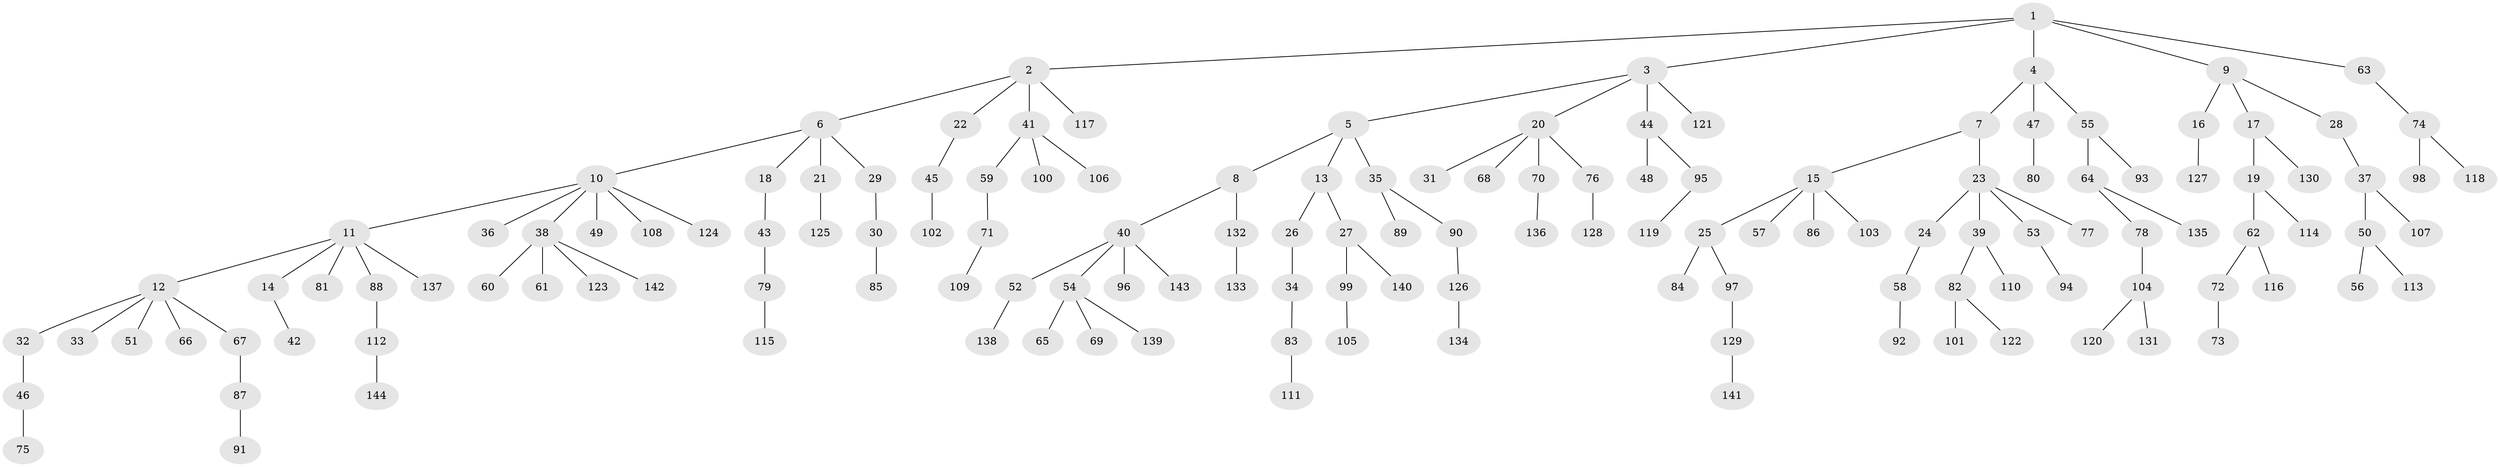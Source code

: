 // coarse degree distribution, {5: 0.0673076923076923, 4: 0.0673076923076923, 6: 0.009615384615384616, 10: 0.009615384615384616, 3: 0.028846153846153848, 2: 0.25961538461538464, 1: 0.5480769230769231, 7: 0.009615384615384616}
// Generated by graph-tools (version 1.1) at 2025/52/02/27/25 19:52:09]
// undirected, 144 vertices, 143 edges
graph export_dot {
graph [start="1"]
  node [color=gray90,style=filled];
  1;
  2;
  3;
  4;
  5;
  6;
  7;
  8;
  9;
  10;
  11;
  12;
  13;
  14;
  15;
  16;
  17;
  18;
  19;
  20;
  21;
  22;
  23;
  24;
  25;
  26;
  27;
  28;
  29;
  30;
  31;
  32;
  33;
  34;
  35;
  36;
  37;
  38;
  39;
  40;
  41;
  42;
  43;
  44;
  45;
  46;
  47;
  48;
  49;
  50;
  51;
  52;
  53;
  54;
  55;
  56;
  57;
  58;
  59;
  60;
  61;
  62;
  63;
  64;
  65;
  66;
  67;
  68;
  69;
  70;
  71;
  72;
  73;
  74;
  75;
  76;
  77;
  78;
  79;
  80;
  81;
  82;
  83;
  84;
  85;
  86;
  87;
  88;
  89;
  90;
  91;
  92;
  93;
  94;
  95;
  96;
  97;
  98;
  99;
  100;
  101;
  102;
  103;
  104;
  105;
  106;
  107;
  108;
  109;
  110;
  111;
  112;
  113;
  114;
  115;
  116;
  117;
  118;
  119;
  120;
  121;
  122;
  123;
  124;
  125;
  126;
  127;
  128;
  129;
  130;
  131;
  132;
  133;
  134;
  135;
  136;
  137;
  138;
  139;
  140;
  141;
  142;
  143;
  144;
  1 -- 2;
  1 -- 3;
  1 -- 4;
  1 -- 9;
  1 -- 63;
  2 -- 6;
  2 -- 22;
  2 -- 41;
  2 -- 117;
  3 -- 5;
  3 -- 20;
  3 -- 44;
  3 -- 121;
  4 -- 7;
  4 -- 47;
  4 -- 55;
  5 -- 8;
  5 -- 13;
  5 -- 35;
  6 -- 10;
  6 -- 18;
  6 -- 21;
  6 -- 29;
  7 -- 15;
  7 -- 23;
  8 -- 40;
  8 -- 132;
  9 -- 16;
  9 -- 17;
  9 -- 28;
  10 -- 11;
  10 -- 36;
  10 -- 38;
  10 -- 49;
  10 -- 108;
  10 -- 124;
  11 -- 12;
  11 -- 14;
  11 -- 81;
  11 -- 88;
  11 -- 137;
  12 -- 32;
  12 -- 33;
  12 -- 51;
  12 -- 66;
  12 -- 67;
  13 -- 26;
  13 -- 27;
  14 -- 42;
  15 -- 25;
  15 -- 57;
  15 -- 86;
  15 -- 103;
  16 -- 127;
  17 -- 19;
  17 -- 130;
  18 -- 43;
  19 -- 62;
  19 -- 114;
  20 -- 31;
  20 -- 68;
  20 -- 70;
  20 -- 76;
  21 -- 125;
  22 -- 45;
  23 -- 24;
  23 -- 39;
  23 -- 53;
  23 -- 77;
  24 -- 58;
  25 -- 84;
  25 -- 97;
  26 -- 34;
  27 -- 99;
  27 -- 140;
  28 -- 37;
  29 -- 30;
  30 -- 85;
  32 -- 46;
  34 -- 83;
  35 -- 89;
  35 -- 90;
  37 -- 50;
  37 -- 107;
  38 -- 60;
  38 -- 61;
  38 -- 123;
  38 -- 142;
  39 -- 82;
  39 -- 110;
  40 -- 52;
  40 -- 54;
  40 -- 96;
  40 -- 143;
  41 -- 59;
  41 -- 100;
  41 -- 106;
  43 -- 79;
  44 -- 48;
  44 -- 95;
  45 -- 102;
  46 -- 75;
  47 -- 80;
  50 -- 56;
  50 -- 113;
  52 -- 138;
  53 -- 94;
  54 -- 65;
  54 -- 69;
  54 -- 139;
  55 -- 64;
  55 -- 93;
  58 -- 92;
  59 -- 71;
  62 -- 72;
  62 -- 116;
  63 -- 74;
  64 -- 78;
  64 -- 135;
  67 -- 87;
  70 -- 136;
  71 -- 109;
  72 -- 73;
  74 -- 98;
  74 -- 118;
  76 -- 128;
  78 -- 104;
  79 -- 115;
  82 -- 101;
  82 -- 122;
  83 -- 111;
  87 -- 91;
  88 -- 112;
  90 -- 126;
  95 -- 119;
  97 -- 129;
  99 -- 105;
  104 -- 120;
  104 -- 131;
  112 -- 144;
  126 -- 134;
  129 -- 141;
  132 -- 133;
}

